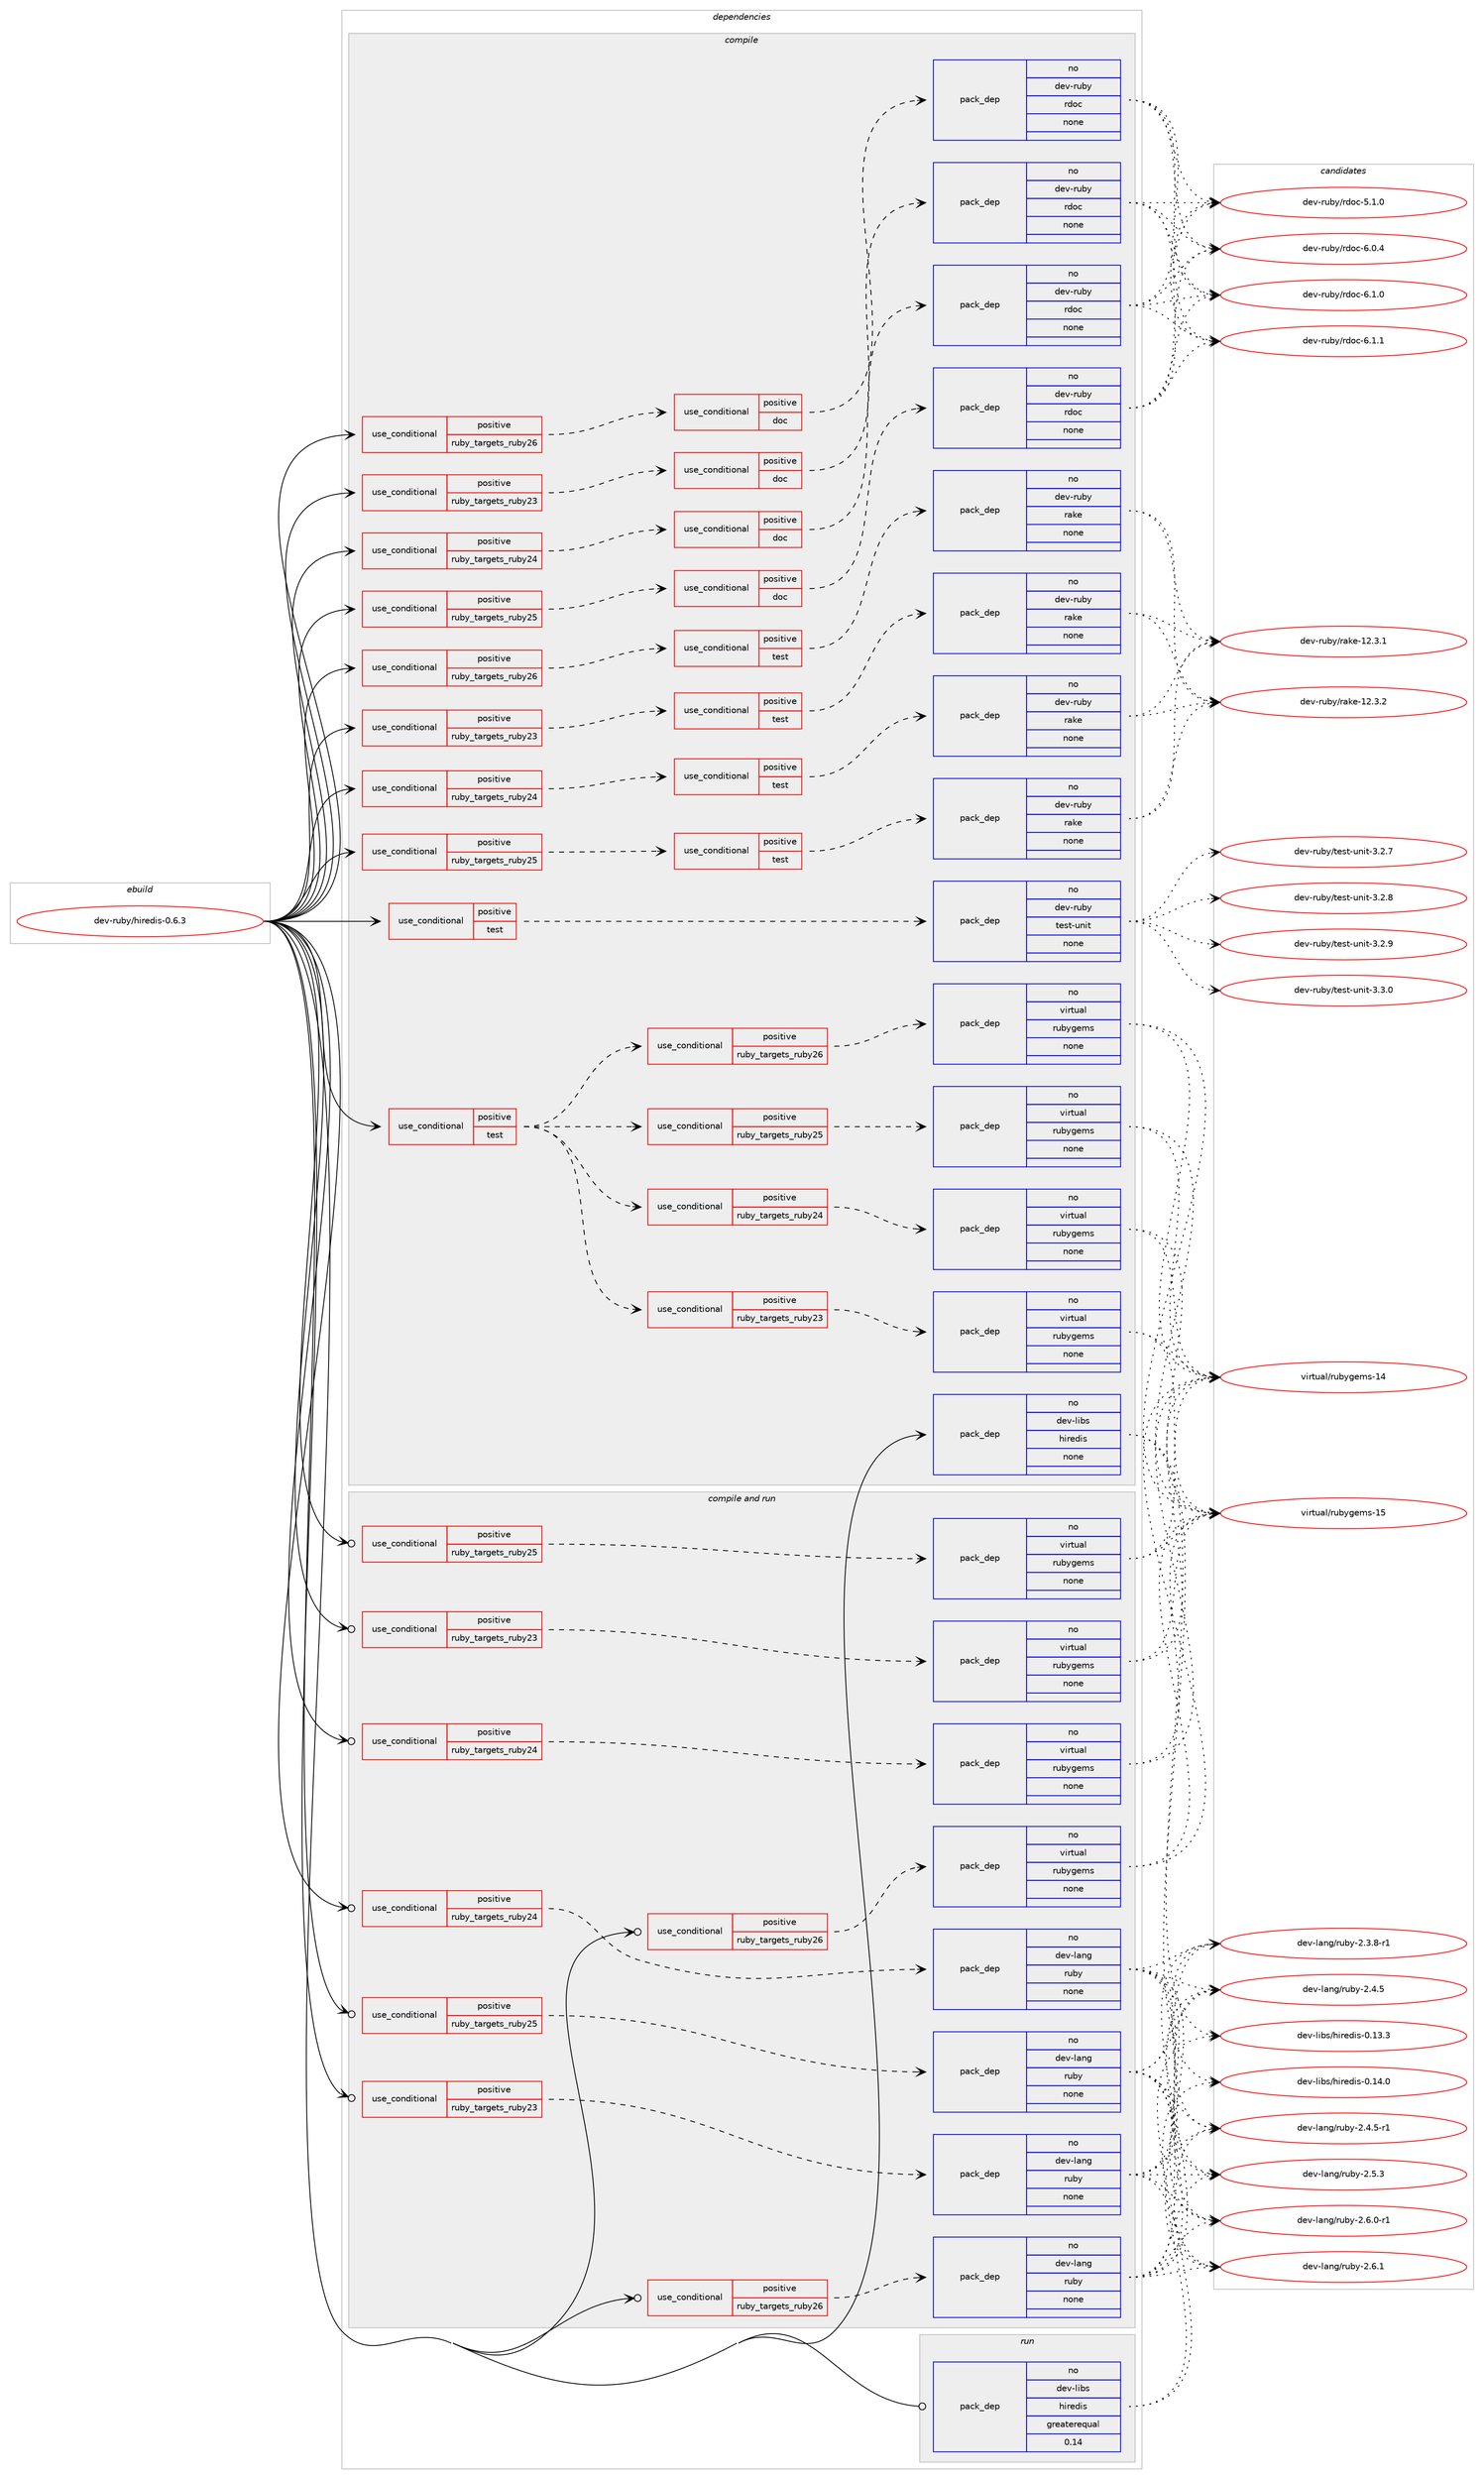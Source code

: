digraph prolog {

# *************
# Graph options
# *************

newrank=true;
concentrate=true;
compound=true;
graph [rankdir=LR,fontname=Helvetica,fontsize=10,ranksep=1.5];#, ranksep=2.5, nodesep=0.2];
edge  [arrowhead=vee];
node  [fontname=Helvetica,fontsize=10];

# **********
# The ebuild
# **********

subgraph cluster_leftcol {
color=gray;
rank=same;
label=<<i>ebuild</i>>;
id [label="dev-ruby/hiredis-0.6.3", color=red, width=4, href="../dev-ruby/hiredis-0.6.3.svg"];
}

# ****************
# The dependencies
# ****************

subgraph cluster_midcol {
color=gray;
label=<<i>dependencies</i>>;
subgraph cluster_compile {
fillcolor="#eeeeee";
style=filled;
label=<<i>compile</i>>;
subgraph cond401845 {
dependency1497236 [label=<<TABLE BORDER="0" CELLBORDER="1" CELLSPACING="0" CELLPADDING="4"><TR><TD ROWSPAN="3" CELLPADDING="10">use_conditional</TD></TR><TR><TD>positive</TD></TR><TR><TD>ruby_targets_ruby23</TD></TR></TABLE>>, shape=none, color=red];
subgraph cond401846 {
dependency1497237 [label=<<TABLE BORDER="0" CELLBORDER="1" CELLSPACING="0" CELLPADDING="4"><TR><TD ROWSPAN="3" CELLPADDING="10">use_conditional</TD></TR><TR><TD>positive</TD></TR><TR><TD>doc</TD></TR></TABLE>>, shape=none, color=red];
subgraph pack1071946 {
dependency1497238 [label=<<TABLE BORDER="0" CELLBORDER="1" CELLSPACING="0" CELLPADDING="4" WIDTH="220"><TR><TD ROWSPAN="6" CELLPADDING="30">pack_dep</TD></TR><TR><TD WIDTH="110">no</TD></TR><TR><TD>dev-ruby</TD></TR><TR><TD>rdoc</TD></TR><TR><TD>none</TD></TR><TR><TD></TD></TR></TABLE>>, shape=none, color=blue];
}
dependency1497237:e -> dependency1497238:w [weight=20,style="dashed",arrowhead="vee"];
}
dependency1497236:e -> dependency1497237:w [weight=20,style="dashed",arrowhead="vee"];
}
id:e -> dependency1497236:w [weight=20,style="solid",arrowhead="vee"];
subgraph cond401847 {
dependency1497239 [label=<<TABLE BORDER="0" CELLBORDER="1" CELLSPACING="0" CELLPADDING="4"><TR><TD ROWSPAN="3" CELLPADDING="10">use_conditional</TD></TR><TR><TD>positive</TD></TR><TR><TD>ruby_targets_ruby23</TD></TR></TABLE>>, shape=none, color=red];
subgraph cond401848 {
dependency1497240 [label=<<TABLE BORDER="0" CELLBORDER="1" CELLSPACING="0" CELLPADDING="4"><TR><TD ROWSPAN="3" CELLPADDING="10">use_conditional</TD></TR><TR><TD>positive</TD></TR><TR><TD>test</TD></TR></TABLE>>, shape=none, color=red];
subgraph pack1071947 {
dependency1497241 [label=<<TABLE BORDER="0" CELLBORDER="1" CELLSPACING="0" CELLPADDING="4" WIDTH="220"><TR><TD ROWSPAN="6" CELLPADDING="30">pack_dep</TD></TR><TR><TD WIDTH="110">no</TD></TR><TR><TD>dev-ruby</TD></TR><TR><TD>rake</TD></TR><TR><TD>none</TD></TR><TR><TD></TD></TR></TABLE>>, shape=none, color=blue];
}
dependency1497240:e -> dependency1497241:w [weight=20,style="dashed",arrowhead="vee"];
}
dependency1497239:e -> dependency1497240:w [weight=20,style="dashed",arrowhead="vee"];
}
id:e -> dependency1497239:w [weight=20,style="solid",arrowhead="vee"];
subgraph cond401849 {
dependency1497242 [label=<<TABLE BORDER="0" CELLBORDER="1" CELLSPACING="0" CELLPADDING="4"><TR><TD ROWSPAN="3" CELLPADDING="10">use_conditional</TD></TR><TR><TD>positive</TD></TR><TR><TD>ruby_targets_ruby24</TD></TR></TABLE>>, shape=none, color=red];
subgraph cond401850 {
dependency1497243 [label=<<TABLE BORDER="0" CELLBORDER="1" CELLSPACING="0" CELLPADDING="4"><TR><TD ROWSPAN="3" CELLPADDING="10">use_conditional</TD></TR><TR><TD>positive</TD></TR><TR><TD>doc</TD></TR></TABLE>>, shape=none, color=red];
subgraph pack1071948 {
dependency1497244 [label=<<TABLE BORDER="0" CELLBORDER="1" CELLSPACING="0" CELLPADDING="4" WIDTH="220"><TR><TD ROWSPAN="6" CELLPADDING="30">pack_dep</TD></TR><TR><TD WIDTH="110">no</TD></TR><TR><TD>dev-ruby</TD></TR><TR><TD>rdoc</TD></TR><TR><TD>none</TD></TR><TR><TD></TD></TR></TABLE>>, shape=none, color=blue];
}
dependency1497243:e -> dependency1497244:w [weight=20,style="dashed",arrowhead="vee"];
}
dependency1497242:e -> dependency1497243:w [weight=20,style="dashed",arrowhead="vee"];
}
id:e -> dependency1497242:w [weight=20,style="solid",arrowhead="vee"];
subgraph cond401851 {
dependency1497245 [label=<<TABLE BORDER="0" CELLBORDER="1" CELLSPACING="0" CELLPADDING="4"><TR><TD ROWSPAN="3" CELLPADDING="10">use_conditional</TD></TR><TR><TD>positive</TD></TR><TR><TD>ruby_targets_ruby24</TD></TR></TABLE>>, shape=none, color=red];
subgraph cond401852 {
dependency1497246 [label=<<TABLE BORDER="0" CELLBORDER="1" CELLSPACING="0" CELLPADDING="4"><TR><TD ROWSPAN="3" CELLPADDING="10">use_conditional</TD></TR><TR><TD>positive</TD></TR><TR><TD>test</TD></TR></TABLE>>, shape=none, color=red];
subgraph pack1071949 {
dependency1497247 [label=<<TABLE BORDER="0" CELLBORDER="1" CELLSPACING="0" CELLPADDING="4" WIDTH="220"><TR><TD ROWSPAN="6" CELLPADDING="30">pack_dep</TD></TR><TR><TD WIDTH="110">no</TD></TR><TR><TD>dev-ruby</TD></TR><TR><TD>rake</TD></TR><TR><TD>none</TD></TR><TR><TD></TD></TR></TABLE>>, shape=none, color=blue];
}
dependency1497246:e -> dependency1497247:w [weight=20,style="dashed",arrowhead="vee"];
}
dependency1497245:e -> dependency1497246:w [weight=20,style="dashed",arrowhead="vee"];
}
id:e -> dependency1497245:w [weight=20,style="solid",arrowhead="vee"];
subgraph cond401853 {
dependency1497248 [label=<<TABLE BORDER="0" CELLBORDER="1" CELLSPACING="0" CELLPADDING="4"><TR><TD ROWSPAN="3" CELLPADDING="10">use_conditional</TD></TR><TR><TD>positive</TD></TR><TR><TD>ruby_targets_ruby25</TD></TR></TABLE>>, shape=none, color=red];
subgraph cond401854 {
dependency1497249 [label=<<TABLE BORDER="0" CELLBORDER="1" CELLSPACING="0" CELLPADDING="4"><TR><TD ROWSPAN="3" CELLPADDING="10">use_conditional</TD></TR><TR><TD>positive</TD></TR><TR><TD>doc</TD></TR></TABLE>>, shape=none, color=red];
subgraph pack1071950 {
dependency1497250 [label=<<TABLE BORDER="0" CELLBORDER="1" CELLSPACING="0" CELLPADDING="4" WIDTH="220"><TR><TD ROWSPAN="6" CELLPADDING="30">pack_dep</TD></TR><TR><TD WIDTH="110">no</TD></TR><TR><TD>dev-ruby</TD></TR><TR><TD>rdoc</TD></TR><TR><TD>none</TD></TR><TR><TD></TD></TR></TABLE>>, shape=none, color=blue];
}
dependency1497249:e -> dependency1497250:w [weight=20,style="dashed",arrowhead="vee"];
}
dependency1497248:e -> dependency1497249:w [weight=20,style="dashed",arrowhead="vee"];
}
id:e -> dependency1497248:w [weight=20,style="solid",arrowhead="vee"];
subgraph cond401855 {
dependency1497251 [label=<<TABLE BORDER="0" CELLBORDER="1" CELLSPACING="0" CELLPADDING="4"><TR><TD ROWSPAN="3" CELLPADDING="10">use_conditional</TD></TR><TR><TD>positive</TD></TR><TR><TD>ruby_targets_ruby25</TD></TR></TABLE>>, shape=none, color=red];
subgraph cond401856 {
dependency1497252 [label=<<TABLE BORDER="0" CELLBORDER="1" CELLSPACING="0" CELLPADDING="4"><TR><TD ROWSPAN="3" CELLPADDING="10">use_conditional</TD></TR><TR><TD>positive</TD></TR><TR><TD>test</TD></TR></TABLE>>, shape=none, color=red];
subgraph pack1071951 {
dependency1497253 [label=<<TABLE BORDER="0" CELLBORDER="1" CELLSPACING="0" CELLPADDING="4" WIDTH="220"><TR><TD ROWSPAN="6" CELLPADDING="30">pack_dep</TD></TR><TR><TD WIDTH="110">no</TD></TR><TR><TD>dev-ruby</TD></TR><TR><TD>rake</TD></TR><TR><TD>none</TD></TR><TR><TD></TD></TR></TABLE>>, shape=none, color=blue];
}
dependency1497252:e -> dependency1497253:w [weight=20,style="dashed",arrowhead="vee"];
}
dependency1497251:e -> dependency1497252:w [weight=20,style="dashed",arrowhead="vee"];
}
id:e -> dependency1497251:w [weight=20,style="solid",arrowhead="vee"];
subgraph cond401857 {
dependency1497254 [label=<<TABLE BORDER="0" CELLBORDER="1" CELLSPACING="0" CELLPADDING="4"><TR><TD ROWSPAN="3" CELLPADDING="10">use_conditional</TD></TR><TR><TD>positive</TD></TR><TR><TD>ruby_targets_ruby26</TD></TR></TABLE>>, shape=none, color=red];
subgraph cond401858 {
dependency1497255 [label=<<TABLE BORDER="0" CELLBORDER="1" CELLSPACING="0" CELLPADDING="4"><TR><TD ROWSPAN="3" CELLPADDING="10">use_conditional</TD></TR><TR><TD>positive</TD></TR><TR><TD>doc</TD></TR></TABLE>>, shape=none, color=red];
subgraph pack1071952 {
dependency1497256 [label=<<TABLE BORDER="0" CELLBORDER="1" CELLSPACING="0" CELLPADDING="4" WIDTH="220"><TR><TD ROWSPAN="6" CELLPADDING="30">pack_dep</TD></TR><TR><TD WIDTH="110">no</TD></TR><TR><TD>dev-ruby</TD></TR><TR><TD>rdoc</TD></TR><TR><TD>none</TD></TR><TR><TD></TD></TR></TABLE>>, shape=none, color=blue];
}
dependency1497255:e -> dependency1497256:w [weight=20,style="dashed",arrowhead="vee"];
}
dependency1497254:e -> dependency1497255:w [weight=20,style="dashed",arrowhead="vee"];
}
id:e -> dependency1497254:w [weight=20,style="solid",arrowhead="vee"];
subgraph cond401859 {
dependency1497257 [label=<<TABLE BORDER="0" CELLBORDER="1" CELLSPACING="0" CELLPADDING="4"><TR><TD ROWSPAN="3" CELLPADDING="10">use_conditional</TD></TR><TR><TD>positive</TD></TR><TR><TD>ruby_targets_ruby26</TD></TR></TABLE>>, shape=none, color=red];
subgraph cond401860 {
dependency1497258 [label=<<TABLE BORDER="0" CELLBORDER="1" CELLSPACING="0" CELLPADDING="4"><TR><TD ROWSPAN="3" CELLPADDING="10">use_conditional</TD></TR><TR><TD>positive</TD></TR><TR><TD>test</TD></TR></TABLE>>, shape=none, color=red];
subgraph pack1071953 {
dependency1497259 [label=<<TABLE BORDER="0" CELLBORDER="1" CELLSPACING="0" CELLPADDING="4" WIDTH="220"><TR><TD ROWSPAN="6" CELLPADDING="30">pack_dep</TD></TR><TR><TD WIDTH="110">no</TD></TR><TR><TD>dev-ruby</TD></TR><TR><TD>rake</TD></TR><TR><TD>none</TD></TR><TR><TD></TD></TR></TABLE>>, shape=none, color=blue];
}
dependency1497258:e -> dependency1497259:w [weight=20,style="dashed",arrowhead="vee"];
}
dependency1497257:e -> dependency1497258:w [weight=20,style="dashed",arrowhead="vee"];
}
id:e -> dependency1497257:w [weight=20,style="solid",arrowhead="vee"];
subgraph cond401861 {
dependency1497260 [label=<<TABLE BORDER="0" CELLBORDER="1" CELLSPACING="0" CELLPADDING="4"><TR><TD ROWSPAN="3" CELLPADDING="10">use_conditional</TD></TR><TR><TD>positive</TD></TR><TR><TD>test</TD></TR></TABLE>>, shape=none, color=red];
subgraph cond401862 {
dependency1497261 [label=<<TABLE BORDER="0" CELLBORDER="1" CELLSPACING="0" CELLPADDING="4"><TR><TD ROWSPAN="3" CELLPADDING="10">use_conditional</TD></TR><TR><TD>positive</TD></TR><TR><TD>ruby_targets_ruby23</TD></TR></TABLE>>, shape=none, color=red];
subgraph pack1071954 {
dependency1497262 [label=<<TABLE BORDER="0" CELLBORDER="1" CELLSPACING="0" CELLPADDING="4" WIDTH="220"><TR><TD ROWSPAN="6" CELLPADDING="30">pack_dep</TD></TR><TR><TD WIDTH="110">no</TD></TR><TR><TD>virtual</TD></TR><TR><TD>rubygems</TD></TR><TR><TD>none</TD></TR><TR><TD></TD></TR></TABLE>>, shape=none, color=blue];
}
dependency1497261:e -> dependency1497262:w [weight=20,style="dashed",arrowhead="vee"];
}
dependency1497260:e -> dependency1497261:w [weight=20,style="dashed",arrowhead="vee"];
subgraph cond401863 {
dependency1497263 [label=<<TABLE BORDER="0" CELLBORDER="1" CELLSPACING="0" CELLPADDING="4"><TR><TD ROWSPAN="3" CELLPADDING="10">use_conditional</TD></TR><TR><TD>positive</TD></TR><TR><TD>ruby_targets_ruby24</TD></TR></TABLE>>, shape=none, color=red];
subgraph pack1071955 {
dependency1497264 [label=<<TABLE BORDER="0" CELLBORDER="1" CELLSPACING="0" CELLPADDING="4" WIDTH="220"><TR><TD ROWSPAN="6" CELLPADDING="30">pack_dep</TD></TR><TR><TD WIDTH="110">no</TD></TR><TR><TD>virtual</TD></TR><TR><TD>rubygems</TD></TR><TR><TD>none</TD></TR><TR><TD></TD></TR></TABLE>>, shape=none, color=blue];
}
dependency1497263:e -> dependency1497264:w [weight=20,style="dashed",arrowhead="vee"];
}
dependency1497260:e -> dependency1497263:w [weight=20,style="dashed",arrowhead="vee"];
subgraph cond401864 {
dependency1497265 [label=<<TABLE BORDER="0" CELLBORDER="1" CELLSPACING="0" CELLPADDING="4"><TR><TD ROWSPAN="3" CELLPADDING="10">use_conditional</TD></TR><TR><TD>positive</TD></TR><TR><TD>ruby_targets_ruby25</TD></TR></TABLE>>, shape=none, color=red];
subgraph pack1071956 {
dependency1497266 [label=<<TABLE BORDER="0" CELLBORDER="1" CELLSPACING="0" CELLPADDING="4" WIDTH="220"><TR><TD ROWSPAN="6" CELLPADDING="30">pack_dep</TD></TR><TR><TD WIDTH="110">no</TD></TR><TR><TD>virtual</TD></TR><TR><TD>rubygems</TD></TR><TR><TD>none</TD></TR><TR><TD></TD></TR></TABLE>>, shape=none, color=blue];
}
dependency1497265:e -> dependency1497266:w [weight=20,style="dashed",arrowhead="vee"];
}
dependency1497260:e -> dependency1497265:w [weight=20,style="dashed",arrowhead="vee"];
subgraph cond401865 {
dependency1497267 [label=<<TABLE BORDER="0" CELLBORDER="1" CELLSPACING="0" CELLPADDING="4"><TR><TD ROWSPAN="3" CELLPADDING="10">use_conditional</TD></TR><TR><TD>positive</TD></TR><TR><TD>ruby_targets_ruby26</TD></TR></TABLE>>, shape=none, color=red];
subgraph pack1071957 {
dependency1497268 [label=<<TABLE BORDER="0" CELLBORDER="1" CELLSPACING="0" CELLPADDING="4" WIDTH="220"><TR><TD ROWSPAN="6" CELLPADDING="30">pack_dep</TD></TR><TR><TD WIDTH="110">no</TD></TR><TR><TD>virtual</TD></TR><TR><TD>rubygems</TD></TR><TR><TD>none</TD></TR><TR><TD></TD></TR></TABLE>>, shape=none, color=blue];
}
dependency1497267:e -> dependency1497268:w [weight=20,style="dashed",arrowhead="vee"];
}
dependency1497260:e -> dependency1497267:w [weight=20,style="dashed",arrowhead="vee"];
}
id:e -> dependency1497260:w [weight=20,style="solid",arrowhead="vee"];
subgraph cond401866 {
dependency1497269 [label=<<TABLE BORDER="0" CELLBORDER="1" CELLSPACING="0" CELLPADDING="4"><TR><TD ROWSPAN="3" CELLPADDING="10">use_conditional</TD></TR><TR><TD>positive</TD></TR><TR><TD>test</TD></TR></TABLE>>, shape=none, color=red];
subgraph pack1071958 {
dependency1497270 [label=<<TABLE BORDER="0" CELLBORDER="1" CELLSPACING="0" CELLPADDING="4" WIDTH="220"><TR><TD ROWSPAN="6" CELLPADDING="30">pack_dep</TD></TR><TR><TD WIDTH="110">no</TD></TR><TR><TD>dev-ruby</TD></TR><TR><TD>test-unit</TD></TR><TR><TD>none</TD></TR><TR><TD></TD></TR></TABLE>>, shape=none, color=blue];
}
dependency1497269:e -> dependency1497270:w [weight=20,style="dashed",arrowhead="vee"];
}
id:e -> dependency1497269:w [weight=20,style="solid",arrowhead="vee"];
subgraph pack1071959 {
dependency1497271 [label=<<TABLE BORDER="0" CELLBORDER="1" CELLSPACING="0" CELLPADDING="4" WIDTH="220"><TR><TD ROWSPAN="6" CELLPADDING="30">pack_dep</TD></TR><TR><TD WIDTH="110">no</TD></TR><TR><TD>dev-libs</TD></TR><TR><TD>hiredis</TD></TR><TR><TD>none</TD></TR><TR><TD></TD></TR></TABLE>>, shape=none, color=blue];
}
id:e -> dependency1497271:w [weight=20,style="solid",arrowhead="vee"];
}
subgraph cluster_compileandrun {
fillcolor="#eeeeee";
style=filled;
label=<<i>compile and run</i>>;
subgraph cond401867 {
dependency1497272 [label=<<TABLE BORDER="0" CELLBORDER="1" CELLSPACING="0" CELLPADDING="4"><TR><TD ROWSPAN="3" CELLPADDING="10">use_conditional</TD></TR><TR><TD>positive</TD></TR><TR><TD>ruby_targets_ruby23</TD></TR></TABLE>>, shape=none, color=red];
subgraph pack1071960 {
dependency1497273 [label=<<TABLE BORDER="0" CELLBORDER="1" CELLSPACING="0" CELLPADDING="4" WIDTH="220"><TR><TD ROWSPAN="6" CELLPADDING="30">pack_dep</TD></TR><TR><TD WIDTH="110">no</TD></TR><TR><TD>dev-lang</TD></TR><TR><TD>ruby</TD></TR><TR><TD>none</TD></TR><TR><TD></TD></TR></TABLE>>, shape=none, color=blue];
}
dependency1497272:e -> dependency1497273:w [weight=20,style="dashed",arrowhead="vee"];
}
id:e -> dependency1497272:w [weight=20,style="solid",arrowhead="odotvee"];
subgraph cond401868 {
dependency1497274 [label=<<TABLE BORDER="0" CELLBORDER="1" CELLSPACING="0" CELLPADDING="4"><TR><TD ROWSPAN="3" CELLPADDING="10">use_conditional</TD></TR><TR><TD>positive</TD></TR><TR><TD>ruby_targets_ruby23</TD></TR></TABLE>>, shape=none, color=red];
subgraph pack1071961 {
dependency1497275 [label=<<TABLE BORDER="0" CELLBORDER="1" CELLSPACING="0" CELLPADDING="4" WIDTH="220"><TR><TD ROWSPAN="6" CELLPADDING="30">pack_dep</TD></TR><TR><TD WIDTH="110">no</TD></TR><TR><TD>virtual</TD></TR><TR><TD>rubygems</TD></TR><TR><TD>none</TD></TR><TR><TD></TD></TR></TABLE>>, shape=none, color=blue];
}
dependency1497274:e -> dependency1497275:w [weight=20,style="dashed",arrowhead="vee"];
}
id:e -> dependency1497274:w [weight=20,style="solid",arrowhead="odotvee"];
subgraph cond401869 {
dependency1497276 [label=<<TABLE BORDER="0" CELLBORDER="1" CELLSPACING="0" CELLPADDING="4"><TR><TD ROWSPAN="3" CELLPADDING="10">use_conditional</TD></TR><TR><TD>positive</TD></TR><TR><TD>ruby_targets_ruby24</TD></TR></TABLE>>, shape=none, color=red];
subgraph pack1071962 {
dependency1497277 [label=<<TABLE BORDER="0" CELLBORDER="1" CELLSPACING="0" CELLPADDING="4" WIDTH="220"><TR><TD ROWSPAN="6" CELLPADDING="30">pack_dep</TD></TR><TR><TD WIDTH="110">no</TD></TR><TR><TD>dev-lang</TD></TR><TR><TD>ruby</TD></TR><TR><TD>none</TD></TR><TR><TD></TD></TR></TABLE>>, shape=none, color=blue];
}
dependency1497276:e -> dependency1497277:w [weight=20,style="dashed",arrowhead="vee"];
}
id:e -> dependency1497276:w [weight=20,style="solid",arrowhead="odotvee"];
subgraph cond401870 {
dependency1497278 [label=<<TABLE BORDER="0" CELLBORDER="1" CELLSPACING="0" CELLPADDING="4"><TR><TD ROWSPAN="3" CELLPADDING="10">use_conditional</TD></TR><TR><TD>positive</TD></TR><TR><TD>ruby_targets_ruby24</TD></TR></TABLE>>, shape=none, color=red];
subgraph pack1071963 {
dependency1497279 [label=<<TABLE BORDER="0" CELLBORDER="1" CELLSPACING="0" CELLPADDING="4" WIDTH="220"><TR><TD ROWSPAN="6" CELLPADDING="30">pack_dep</TD></TR><TR><TD WIDTH="110">no</TD></TR><TR><TD>virtual</TD></TR><TR><TD>rubygems</TD></TR><TR><TD>none</TD></TR><TR><TD></TD></TR></TABLE>>, shape=none, color=blue];
}
dependency1497278:e -> dependency1497279:w [weight=20,style="dashed",arrowhead="vee"];
}
id:e -> dependency1497278:w [weight=20,style="solid",arrowhead="odotvee"];
subgraph cond401871 {
dependency1497280 [label=<<TABLE BORDER="0" CELLBORDER="1" CELLSPACING="0" CELLPADDING="4"><TR><TD ROWSPAN="3" CELLPADDING="10">use_conditional</TD></TR><TR><TD>positive</TD></TR><TR><TD>ruby_targets_ruby25</TD></TR></TABLE>>, shape=none, color=red];
subgraph pack1071964 {
dependency1497281 [label=<<TABLE BORDER="0" CELLBORDER="1" CELLSPACING="0" CELLPADDING="4" WIDTH="220"><TR><TD ROWSPAN="6" CELLPADDING="30">pack_dep</TD></TR><TR><TD WIDTH="110">no</TD></TR><TR><TD>dev-lang</TD></TR><TR><TD>ruby</TD></TR><TR><TD>none</TD></TR><TR><TD></TD></TR></TABLE>>, shape=none, color=blue];
}
dependency1497280:e -> dependency1497281:w [weight=20,style="dashed",arrowhead="vee"];
}
id:e -> dependency1497280:w [weight=20,style="solid",arrowhead="odotvee"];
subgraph cond401872 {
dependency1497282 [label=<<TABLE BORDER="0" CELLBORDER="1" CELLSPACING="0" CELLPADDING="4"><TR><TD ROWSPAN="3" CELLPADDING="10">use_conditional</TD></TR><TR><TD>positive</TD></TR><TR><TD>ruby_targets_ruby25</TD></TR></TABLE>>, shape=none, color=red];
subgraph pack1071965 {
dependency1497283 [label=<<TABLE BORDER="0" CELLBORDER="1" CELLSPACING="0" CELLPADDING="4" WIDTH="220"><TR><TD ROWSPAN="6" CELLPADDING="30">pack_dep</TD></TR><TR><TD WIDTH="110">no</TD></TR><TR><TD>virtual</TD></TR><TR><TD>rubygems</TD></TR><TR><TD>none</TD></TR><TR><TD></TD></TR></TABLE>>, shape=none, color=blue];
}
dependency1497282:e -> dependency1497283:w [weight=20,style="dashed",arrowhead="vee"];
}
id:e -> dependency1497282:w [weight=20,style="solid",arrowhead="odotvee"];
subgraph cond401873 {
dependency1497284 [label=<<TABLE BORDER="0" CELLBORDER="1" CELLSPACING="0" CELLPADDING="4"><TR><TD ROWSPAN="3" CELLPADDING="10">use_conditional</TD></TR><TR><TD>positive</TD></TR><TR><TD>ruby_targets_ruby26</TD></TR></TABLE>>, shape=none, color=red];
subgraph pack1071966 {
dependency1497285 [label=<<TABLE BORDER="0" CELLBORDER="1" CELLSPACING="0" CELLPADDING="4" WIDTH="220"><TR><TD ROWSPAN="6" CELLPADDING="30">pack_dep</TD></TR><TR><TD WIDTH="110">no</TD></TR><TR><TD>dev-lang</TD></TR><TR><TD>ruby</TD></TR><TR><TD>none</TD></TR><TR><TD></TD></TR></TABLE>>, shape=none, color=blue];
}
dependency1497284:e -> dependency1497285:w [weight=20,style="dashed",arrowhead="vee"];
}
id:e -> dependency1497284:w [weight=20,style="solid",arrowhead="odotvee"];
subgraph cond401874 {
dependency1497286 [label=<<TABLE BORDER="0" CELLBORDER="1" CELLSPACING="0" CELLPADDING="4"><TR><TD ROWSPAN="3" CELLPADDING="10">use_conditional</TD></TR><TR><TD>positive</TD></TR><TR><TD>ruby_targets_ruby26</TD></TR></TABLE>>, shape=none, color=red];
subgraph pack1071967 {
dependency1497287 [label=<<TABLE BORDER="0" CELLBORDER="1" CELLSPACING="0" CELLPADDING="4" WIDTH="220"><TR><TD ROWSPAN="6" CELLPADDING="30">pack_dep</TD></TR><TR><TD WIDTH="110">no</TD></TR><TR><TD>virtual</TD></TR><TR><TD>rubygems</TD></TR><TR><TD>none</TD></TR><TR><TD></TD></TR></TABLE>>, shape=none, color=blue];
}
dependency1497286:e -> dependency1497287:w [weight=20,style="dashed",arrowhead="vee"];
}
id:e -> dependency1497286:w [weight=20,style="solid",arrowhead="odotvee"];
}
subgraph cluster_run {
fillcolor="#eeeeee";
style=filled;
label=<<i>run</i>>;
subgraph pack1071968 {
dependency1497288 [label=<<TABLE BORDER="0" CELLBORDER="1" CELLSPACING="0" CELLPADDING="4" WIDTH="220"><TR><TD ROWSPAN="6" CELLPADDING="30">pack_dep</TD></TR><TR><TD WIDTH="110">no</TD></TR><TR><TD>dev-libs</TD></TR><TR><TD>hiredis</TD></TR><TR><TD>greaterequal</TD></TR><TR><TD>0.14</TD></TR></TABLE>>, shape=none, color=blue];
}
id:e -> dependency1497288:w [weight=20,style="solid",arrowhead="odot"];
}
}

# **************
# The candidates
# **************

subgraph cluster_choices {
rank=same;
color=gray;
label=<<i>candidates</i>>;

subgraph choice1071946 {
color=black;
nodesep=1;
choice10010111845114117981214711410011199455346494648 [label="dev-ruby/rdoc-5.1.0", color=red, width=4,href="../dev-ruby/rdoc-5.1.0.svg"];
choice10010111845114117981214711410011199455446484652 [label="dev-ruby/rdoc-6.0.4", color=red, width=4,href="../dev-ruby/rdoc-6.0.4.svg"];
choice10010111845114117981214711410011199455446494648 [label="dev-ruby/rdoc-6.1.0", color=red, width=4,href="../dev-ruby/rdoc-6.1.0.svg"];
choice10010111845114117981214711410011199455446494649 [label="dev-ruby/rdoc-6.1.1", color=red, width=4,href="../dev-ruby/rdoc-6.1.1.svg"];
dependency1497238:e -> choice10010111845114117981214711410011199455346494648:w [style=dotted,weight="100"];
dependency1497238:e -> choice10010111845114117981214711410011199455446484652:w [style=dotted,weight="100"];
dependency1497238:e -> choice10010111845114117981214711410011199455446494648:w [style=dotted,weight="100"];
dependency1497238:e -> choice10010111845114117981214711410011199455446494649:w [style=dotted,weight="100"];
}
subgraph choice1071947 {
color=black;
nodesep=1;
choice1001011184511411798121471149710710145495046514649 [label="dev-ruby/rake-12.3.1", color=red, width=4,href="../dev-ruby/rake-12.3.1.svg"];
choice1001011184511411798121471149710710145495046514650 [label="dev-ruby/rake-12.3.2", color=red, width=4,href="../dev-ruby/rake-12.3.2.svg"];
dependency1497241:e -> choice1001011184511411798121471149710710145495046514649:w [style=dotted,weight="100"];
dependency1497241:e -> choice1001011184511411798121471149710710145495046514650:w [style=dotted,weight="100"];
}
subgraph choice1071948 {
color=black;
nodesep=1;
choice10010111845114117981214711410011199455346494648 [label="dev-ruby/rdoc-5.1.0", color=red, width=4,href="../dev-ruby/rdoc-5.1.0.svg"];
choice10010111845114117981214711410011199455446484652 [label="dev-ruby/rdoc-6.0.4", color=red, width=4,href="../dev-ruby/rdoc-6.0.4.svg"];
choice10010111845114117981214711410011199455446494648 [label="dev-ruby/rdoc-6.1.0", color=red, width=4,href="../dev-ruby/rdoc-6.1.0.svg"];
choice10010111845114117981214711410011199455446494649 [label="dev-ruby/rdoc-6.1.1", color=red, width=4,href="../dev-ruby/rdoc-6.1.1.svg"];
dependency1497244:e -> choice10010111845114117981214711410011199455346494648:w [style=dotted,weight="100"];
dependency1497244:e -> choice10010111845114117981214711410011199455446484652:w [style=dotted,weight="100"];
dependency1497244:e -> choice10010111845114117981214711410011199455446494648:w [style=dotted,weight="100"];
dependency1497244:e -> choice10010111845114117981214711410011199455446494649:w [style=dotted,weight="100"];
}
subgraph choice1071949 {
color=black;
nodesep=1;
choice1001011184511411798121471149710710145495046514649 [label="dev-ruby/rake-12.3.1", color=red, width=4,href="../dev-ruby/rake-12.3.1.svg"];
choice1001011184511411798121471149710710145495046514650 [label="dev-ruby/rake-12.3.2", color=red, width=4,href="../dev-ruby/rake-12.3.2.svg"];
dependency1497247:e -> choice1001011184511411798121471149710710145495046514649:w [style=dotted,weight="100"];
dependency1497247:e -> choice1001011184511411798121471149710710145495046514650:w [style=dotted,weight="100"];
}
subgraph choice1071950 {
color=black;
nodesep=1;
choice10010111845114117981214711410011199455346494648 [label="dev-ruby/rdoc-5.1.0", color=red, width=4,href="../dev-ruby/rdoc-5.1.0.svg"];
choice10010111845114117981214711410011199455446484652 [label="dev-ruby/rdoc-6.0.4", color=red, width=4,href="../dev-ruby/rdoc-6.0.4.svg"];
choice10010111845114117981214711410011199455446494648 [label="dev-ruby/rdoc-6.1.0", color=red, width=4,href="../dev-ruby/rdoc-6.1.0.svg"];
choice10010111845114117981214711410011199455446494649 [label="dev-ruby/rdoc-6.1.1", color=red, width=4,href="../dev-ruby/rdoc-6.1.1.svg"];
dependency1497250:e -> choice10010111845114117981214711410011199455346494648:w [style=dotted,weight="100"];
dependency1497250:e -> choice10010111845114117981214711410011199455446484652:w [style=dotted,weight="100"];
dependency1497250:e -> choice10010111845114117981214711410011199455446494648:w [style=dotted,weight="100"];
dependency1497250:e -> choice10010111845114117981214711410011199455446494649:w [style=dotted,weight="100"];
}
subgraph choice1071951 {
color=black;
nodesep=1;
choice1001011184511411798121471149710710145495046514649 [label="dev-ruby/rake-12.3.1", color=red, width=4,href="../dev-ruby/rake-12.3.1.svg"];
choice1001011184511411798121471149710710145495046514650 [label="dev-ruby/rake-12.3.2", color=red, width=4,href="../dev-ruby/rake-12.3.2.svg"];
dependency1497253:e -> choice1001011184511411798121471149710710145495046514649:w [style=dotted,weight="100"];
dependency1497253:e -> choice1001011184511411798121471149710710145495046514650:w [style=dotted,weight="100"];
}
subgraph choice1071952 {
color=black;
nodesep=1;
choice10010111845114117981214711410011199455346494648 [label="dev-ruby/rdoc-5.1.0", color=red, width=4,href="../dev-ruby/rdoc-5.1.0.svg"];
choice10010111845114117981214711410011199455446484652 [label="dev-ruby/rdoc-6.0.4", color=red, width=4,href="../dev-ruby/rdoc-6.0.4.svg"];
choice10010111845114117981214711410011199455446494648 [label="dev-ruby/rdoc-6.1.0", color=red, width=4,href="../dev-ruby/rdoc-6.1.0.svg"];
choice10010111845114117981214711410011199455446494649 [label="dev-ruby/rdoc-6.1.1", color=red, width=4,href="../dev-ruby/rdoc-6.1.1.svg"];
dependency1497256:e -> choice10010111845114117981214711410011199455346494648:w [style=dotted,weight="100"];
dependency1497256:e -> choice10010111845114117981214711410011199455446484652:w [style=dotted,weight="100"];
dependency1497256:e -> choice10010111845114117981214711410011199455446494648:w [style=dotted,weight="100"];
dependency1497256:e -> choice10010111845114117981214711410011199455446494649:w [style=dotted,weight="100"];
}
subgraph choice1071953 {
color=black;
nodesep=1;
choice1001011184511411798121471149710710145495046514649 [label="dev-ruby/rake-12.3.1", color=red, width=4,href="../dev-ruby/rake-12.3.1.svg"];
choice1001011184511411798121471149710710145495046514650 [label="dev-ruby/rake-12.3.2", color=red, width=4,href="../dev-ruby/rake-12.3.2.svg"];
dependency1497259:e -> choice1001011184511411798121471149710710145495046514649:w [style=dotted,weight="100"];
dependency1497259:e -> choice1001011184511411798121471149710710145495046514650:w [style=dotted,weight="100"];
}
subgraph choice1071954 {
color=black;
nodesep=1;
choice118105114116117971084711411798121103101109115454952 [label="virtual/rubygems-14", color=red, width=4,href="../virtual/rubygems-14.svg"];
choice118105114116117971084711411798121103101109115454953 [label="virtual/rubygems-15", color=red, width=4,href="../virtual/rubygems-15.svg"];
dependency1497262:e -> choice118105114116117971084711411798121103101109115454952:w [style=dotted,weight="100"];
dependency1497262:e -> choice118105114116117971084711411798121103101109115454953:w [style=dotted,weight="100"];
}
subgraph choice1071955 {
color=black;
nodesep=1;
choice118105114116117971084711411798121103101109115454952 [label="virtual/rubygems-14", color=red, width=4,href="../virtual/rubygems-14.svg"];
choice118105114116117971084711411798121103101109115454953 [label="virtual/rubygems-15", color=red, width=4,href="../virtual/rubygems-15.svg"];
dependency1497264:e -> choice118105114116117971084711411798121103101109115454952:w [style=dotted,weight="100"];
dependency1497264:e -> choice118105114116117971084711411798121103101109115454953:w [style=dotted,weight="100"];
}
subgraph choice1071956 {
color=black;
nodesep=1;
choice118105114116117971084711411798121103101109115454952 [label="virtual/rubygems-14", color=red, width=4,href="../virtual/rubygems-14.svg"];
choice118105114116117971084711411798121103101109115454953 [label="virtual/rubygems-15", color=red, width=4,href="../virtual/rubygems-15.svg"];
dependency1497266:e -> choice118105114116117971084711411798121103101109115454952:w [style=dotted,weight="100"];
dependency1497266:e -> choice118105114116117971084711411798121103101109115454953:w [style=dotted,weight="100"];
}
subgraph choice1071957 {
color=black;
nodesep=1;
choice118105114116117971084711411798121103101109115454952 [label="virtual/rubygems-14", color=red, width=4,href="../virtual/rubygems-14.svg"];
choice118105114116117971084711411798121103101109115454953 [label="virtual/rubygems-15", color=red, width=4,href="../virtual/rubygems-15.svg"];
dependency1497268:e -> choice118105114116117971084711411798121103101109115454952:w [style=dotted,weight="100"];
dependency1497268:e -> choice118105114116117971084711411798121103101109115454953:w [style=dotted,weight="100"];
}
subgraph choice1071958 {
color=black;
nodesep=1;
choice10010111845114117981214711610111511645117110105116455146504655 [label="dev-ruby/test-unit-3.2.7", color=red, width=4,href="../dev-ruby/test-unit-3.2.7.svg"];
choice10010111845114117981214711610111511645117110105116455146504656 [label="dev-ruby/test-unit-3.2.8", color=red, width=4,href="../dev-ruby/test-unit-3.2.8.svg"];
choice10010111845114117981214711610111511645117110105116455146504657 [label="dev-ruby/test-unit-3.2.9", color=red, width=4,href="../dev-ruby/test-unit-3.2.9.svg"];
choice10010111845114117981214711610111511645117110105116455146514648 [label="dev-ruby/test-unit-3.3.0", color=red, width=4,href="../dev-ruby/test-unit-3.3.0.svg"];
dependency1497270:e -> choice10010111845114117981214711610111511645117110105116455146504655:w [style=dotted,weight="100"];
dependency1497270:e -> choice10010111845114117981214711610111511645117110105116455146504656:w [style=dotted,weight="100"];
dependency1497270:e -> choice10010111845114117981214711610111511645117110105116455146504657:w [style=dotted,weight="100"];
dependency1497270:e -> choice10010111845114117981214711610111511645117110105116455146514648:w [style=dotted,weight="100"];
}
subgraph choice1071959 {
color=black;
nodesep=1;
choice10010111845108105981154710410511410110010511545484649514651 [label="dev-libs/hiredis-0.13.3", color=red, width=4,href="../dev-libs/hiredis-0.13.3.svg"];
choice10010111845108105981154710410511410110010511545484649524648 [label="dev-libs/hiredis-0.14.0", color=red, width=4,href="../dev-libs/hiredis-0.14.0.svg"];
dependency1497271:e -> choice10010111845108105981154710410511410110010511545484649514651:w [style=dotted,weight="100"];
dependency1497271:e -> choice10010111845108105981154710410511410110010511545484649524648:w [style=dotted,weight="100"];
}
subgraph choice1071960 {
color=black;
nodesep=1;
choice100101118451089711010347114117981214550465146564511449 [label="dev-lang/ruby-2.3.8-r1", color=red, width=4,href="../dev-lang/ruby-2.3.8-r1.svg"];
choice10010111845108971101034711411798121455046524653 [label="dev-lang/ruby-2.4.5", color=red, width=4,href="../dev-lang/ruby-2.4.5.svg"];
choice100101118451089711010347114117981214550465246534511449 [label="dev-lang/ruby-2.4.5-r1", color=red, width=4,href="../dev-lang/ruby-2.4.5-r1.svg"];
choice10010111845108971101034711411798121455046534651 [label="dev-lang/ruby-2.5.3", color=red, width=4,href="../dev-lang/ruby-2.5.3.svg"];
choice100101118451089711010347114117981214550465446484511449 [label="dev-lang/ruby-2.6.0-r1", color=red, width=4,href="../dev-lang/ruby-2.6.0-r1.svg"];
choice10010111845108971101034711411798121455046544649 [label="dev-lang/ruby-2.6.1", color=red, width=4,href="../dev-lang/ruby-2.6.1.svg"];
dependency1497273:e -> choice100101118451089711010347114117981214550465146564511449:w [style=dotted,weight="100"];
dependency1497273:e -> choice10010111845108971101034711411798121455046524653:w [style=dotted,weight="100"];
dependency1497273:e -> choice100101118451089711010347114117981214550465246534511449:w [style=dotted,weight="100"];
dependency1497273:e -> choice10010111845108971101034711411798121455046534651:w [style=dotted,weight="100"];
dependency1497273:e -> choice100101118451089711010347114117981214550465446484511449:w [style=dotted,weight="100"];
dependency1497273:e -> choice10010111845108971101034711411798121455046544649:w [style=dotted,weight="100"];
}
subgraph choice1071961 {
color=black;
nodesep=1;
choice118105114116117971084711411798121103101109115454952 [label="virtual/rubygems-14", color=red, width=4,href="../virtual/rubygems-14.svg"];
choice118105114116117971084711411798121103101109115454953 [label="virtual/rubygems-15", color=red, width=4,href="../virtual/rubygems-15.svg"];
dependency1497275:e -> choice118105114116117971084711411798121103101109115454952:w [style=dotted,weight="100"];
dependency1497275:e -> choice118105114116117971084711411798121103101109115454953:w [style=dotted,weight="100"];
}
subgraph choice1071962 {
color=black;
nodesep=1;
choice100101118451089711010347114117981214550465146564511449 [label="dev-lang/ruby-2.3.8-r1", color=red, width=4,href="../dev-lang/ruby-2.3.8-r1.svg"];
choice10010111845108971101034711411798121455046524653 [label="dev-lang/ruby-2.4.5", color=red, width=4,href="../dev-lang/ruby-2.4.5.svg"];
choice100101118451089711010347114117981214550465246534511449 [label="dev-lang/ruby-2.4.5-r1", color=red, width=4,href="../dev-lang/ruby-2.4.5-r1.svg"];
choice10010111845108971101034711411798121455046534651 [label="dev-lang/ruby-2.5.3", color=red, width=4,href="../dev-lang/ruby-2.5.3.svg"];
choice100101118451089711010347114117981214550465446484511449 [label="dev-lang/ruby-2.6.0-r1", color=red, width=4,href="../dev-lang/ruby-2.6.0-r1.svg"];
choice10010111845108971101034711411798121455046544649 [label="dev-lang/ruby-2.6.1", color=red, width=4,href="../dev-lang/ruby-2.6.1.svg"];
dependency1497277:e -> choice100101118451089711010347114117981214550465146564511449:w [style=dotted,weight="100"];
dependency1497277:e -> choice10010111845108971101034711411798121455046524653:w [style=dotted,weight="100"];
dependency1497277:e -> choice100101118451089711010347114117981214550465246534511449:w [style=dotted,weight="100"];
dependency1497277:e -> choice10010111845108971101034711411798121455046534651:w [style=dotted,weight="100"];
dependency1497277:e -> choice100101118451089711010347114117981214550465446484511449:w [style=dotted,weight="100"];
dependency1497277:e -> choice10010111845108971101034711411798121455046544649:w [style=dotted,weight="100"];
}
subgraph choice1071963 {
color=black;
nodesep=1;
choice118105114116117971084711411798121103101109115454952 [label="virtual/rubygems-14", color=red, width=4,href="../virtual/rubygems-14.svg"];
choice118105114116117971084711411798121103101109115454953 [label="virtual/rubygems-15", color=red, width=4,href="../virtual/rubygems-15.svg"];
dependency1497279:e -> choice118105114116117971084711411798121103101109115454952:w [style=dotted,weight="100"];
dependency1497279:e -> choice118105114116117971084711411798121103101109115454953:w [style=dotted,weight="100"];
}
subgraph choice1071964 {
color=black;
nodesep=1;
choice100101118451089711010347114117981214550465146564511449 [label="dev-lang/ruby-2.3.8-r1", color=red, width=4,href="../dev-lang/ruby-2.3.8-r1.svg"];
choice10010111845108971101034711411798121455046524653 [label="dev-lang/ruby-2.4.5", color=red, width=4,href="../dev-lang/ruby-2.4.5.svg"];
choice100101118451089711010347114117981214550465246534511449 [label="dev-lang/ruby-2.4.5-r1", color=red, width=4,href="../dev-lang/ruby-2.4.5-r1.svg"];
choice10010111845108971101034711411798121455046534651 [label="dev-lang/ruby-2.5.3", color=red, width=4,href="../dev-lang/ruby-2.5.3.svg"];
choice100101118451089711010347114117981214550465446484511449 [label="dev-lang/ruby-2.6.0-r1", color=red, width=4,href="../dev-lang/ruby-2.6.0-r1.svg"];
choice10010111845108971101034711411798121455046544649 [label="dev-lang/ruby-2.6.1", color=red, width=4,href="../dev-lang/ruby-2.6.1.svg"];
dependency1497281:e -> choice100101118451089711010347114117981214550465146564511449:w [style=dotted,weight="100"];
dependency1497281:e -> choice10010111845108971101034711411798121455046524653:w [style=dotted,weight="100"];
dependency1497281:e -> choice100101118451089711010347114117981214550465246534511449:w [style=dotted,weight="100"];
dependency1497281:e -> choice10010111845108971101034711411798121455046534651:w [style=dotted,weight="100"];
dependency1497281:e -> choice100101118451089711010347114117981214550465446484511449:w [style=dotted,weight="100"];
dependency1497281:e -> choice10010111845108971101034711411798121455046544649:w [style=dotted,weight="100"];
}
subgraph choice1071965 {
color=black;
nodesep=1;
choice118105114116117971084711411798121103101109115454952 [label="virtual/rubygems-14", color=red, width=4,href="../virtual/rubygems-14.svg"];
choice118105114116117971084711411798121103101109115454953 [label="virtual/rubygems-15", color=red, width=4,href="../virtual/rubygems-15.svg"];
dependency1497283:e -> choice118105114116117971084711411798121103101109115454952:w [style=dotted,weight="100"];
dependency1497283:e -> choice118105114116117971084711411798121103101109115454953:w [style=dotted,weight="100"];
}
subgraph choice1071966 {
color=black;
nodesep=1;
choice100101118451089711010347114117981214550465146564511449 [label="dev-lang/ruby-2.3.8-r1", color=red, width=4,href="../dev-lang/ruby-2.3.8-r1.svg"];
choice10010111845108971101034711411798121455046524653 [label="dev-lang/ruby-2.4.5", color=red, width=4,href="../dev-lang/ruby-2.4.5.svg"];
choice100101118451089711010347114117981214550465246534511449 [label="dev-lang/ruby-2.4.5-r1", color=red, width=4,href="../dev-lang/ruby-2.4.5-r1.svg"];
choice10010111845108971101034711411798121455046534651 [label="dev-lang/ruby-2.5.3", color=red, width=4,href="../dev-lang/ruby-2.5.3.svg"];
choice100101118451089711010347114117981214550465446484511449 [label="dev-lang/ruby-2.6.0-r1", color=red, width=4,href="../dev-lang/ruby-2.6.0-r1.svg"];
choice10010111845108971101034711411798121455046544649 [label="dev-lang/ruby-2.6.1", color=red, width=4,href="../dev-lang/ruby-2.6.1.svg"];
dependency1497285:e -> choice100101118451089711010347114117981214550465146564511449:w [style=dotted,weight="100"];
dependency1497285:e -> choice10010111845108971101034711411798121455046524653:w [style=dotted,weight="100"];
dependency1497285:e -> choice100101118451089711010347114117981214550465246534511449:w [style=dotted,weight="100"];
dependency1497285:e -> choice10010111845108971101034711411798121455046534651:w [style=dotted,weight="100"];
dependency1497285:e -> choice100101118451089711010347114117981214550465446484511449:w [style=dotted,weight="100"];
dependency1497285:e -> choice10010111845108971101034711411798121455046544649:w [style=dotted,weight="100"];
}
subgraph choice1071967 {
color=black;
nodesep=1;
choice118105114116117971084711411798121103101109115454952 [label="virtual/rubygems-14", color=red, width=4,href="../virtual/rubygems-14.svg"];
choice118105114116117971084711411798121103101109115454953 [label="virtual/rubygems-15", color=red, width=4,href="../virtual/rubygems-15.svg"];
dependency1497287:e -> choice118105114116117971084711411798121103101109115454952:w [style=dotted,weight="100"];
dependency1497287:e -> choice118105114116117971084711411798121103101109115454953:w [style=dotted,weight="100"];
}
subgraph choice1071968 {
color=black;
nodesep=1;
choice10010111845108105981154710410511410110010511545484649514651 [label="dev-libs/hiredis-0.13.3", color=red, width=4,href="../dev-libs/hiredis-0.13.3.svg"];
choice10010111845108105981154710410511410110010511545484649524648 [label="dev-libs/hiredis-0.14.0", color=red, width=4,href="../dev-libs/hiredis-0.14.0.svg"];
dependency1497288:e -> choice10010111845108105981154710410511410110010511545484649514651:w [style=dotted,weight="100"];
dependency1497288:e -> choice10010111845108105981154710410511410110010511545484649524648:w [style=dotted,weight="100"];
}
}

}
